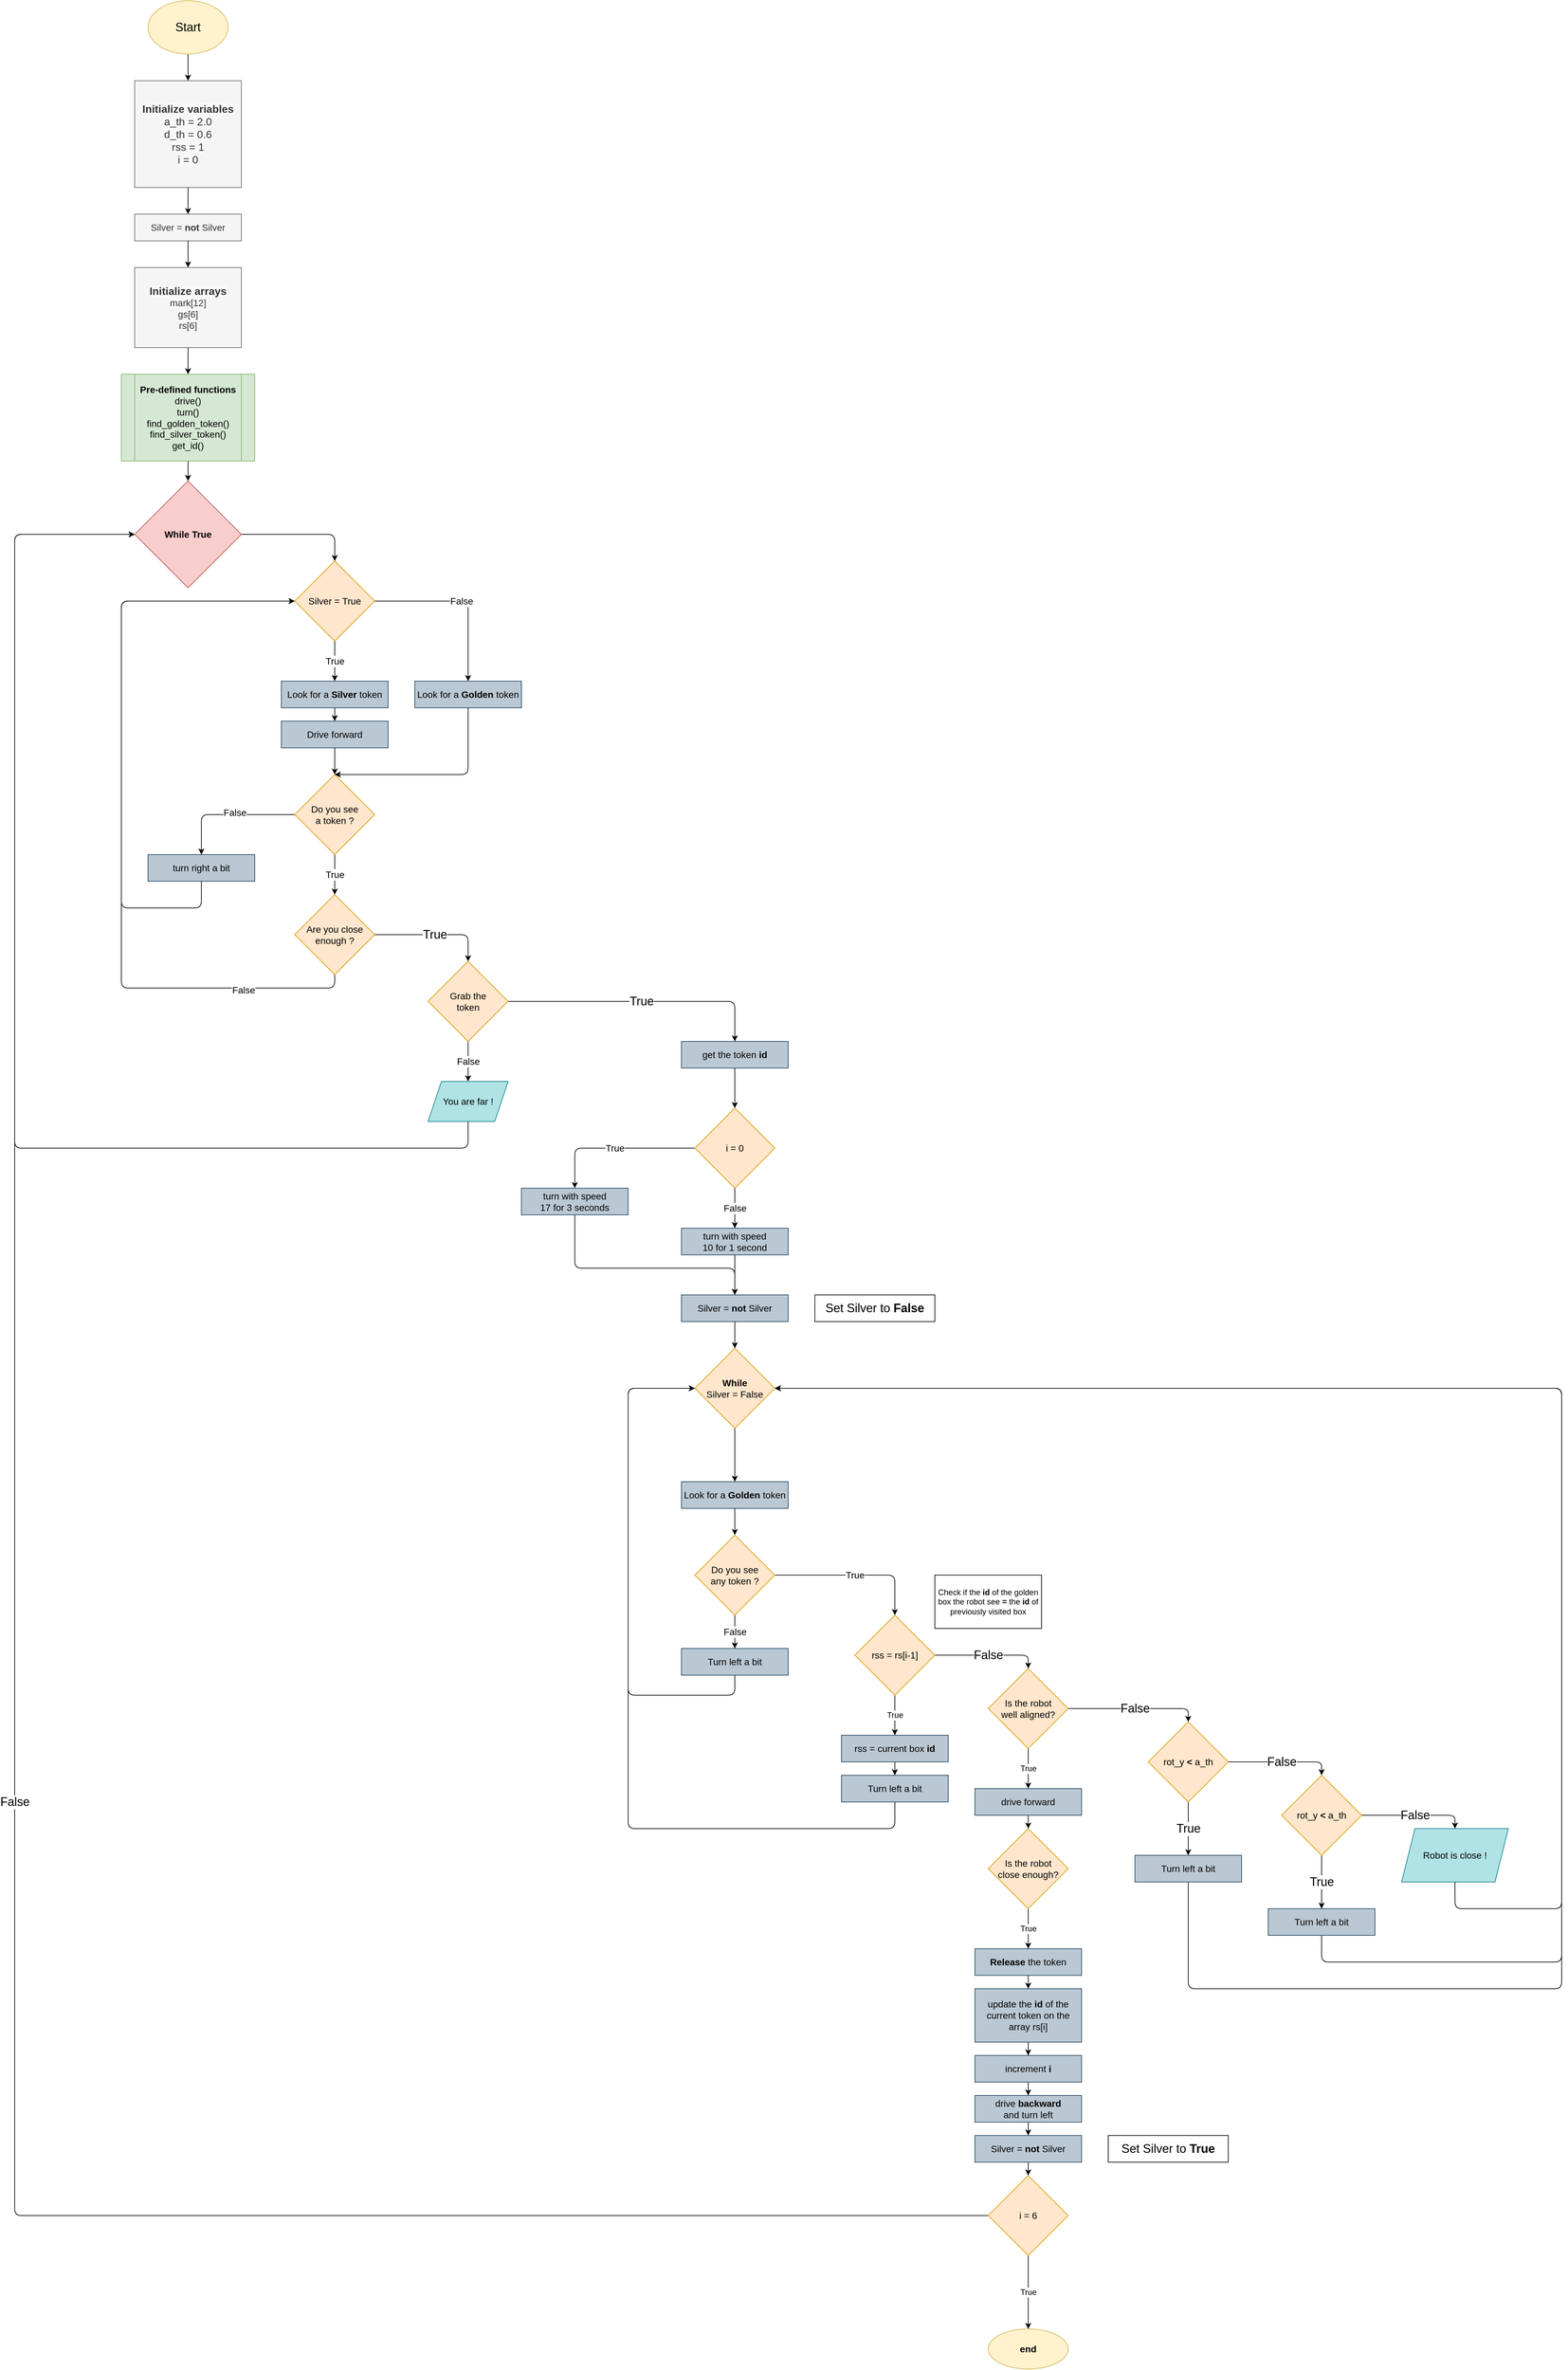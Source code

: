 <mxfile>
    <diagram id="DGXd8DuWqoepTAZFk0fV" name="Page-1">
        <mxGraphModel dx="3757" dy="1713" grid="1" gridSize="10" guides="1" tooltips="1" connect="1" arrows="1" fold="1" page="1" pageScale="1" pageWidth="850" pageHeight="1100" background="#FFFFFF" math="0" shadow="0">
            <root>
                <mxCell id="0"/>
                <mxCell id="1" parent="0"/>
                <mxCell id="15" style="edgeStyle=none;html=1;entryX=0.5;entryY=0;entryDx=0;entryDy=0;fontSize=14;" edge="1" parent="1" source="2" target="5">
                    <mxGeometry relative="1" as="geometry"/>
                </mxCell>
                <mxCell id="2" value="&lt;font style=&quot;font-size: 18px&quot;&gt;Start&lt;/font&gt;" style="ellipse;whiteSpace=wrap;html=1;fillColor=#fff2cc;strokeColor=#d6b656;" vertex="1" parent="1">
                    <mxGeometry x="80" y="40" width="120" height="80" as="geometry"/>
                </mxCell>
                <mxCell id="16" style="edgeStyle=none;html=1;entryX=0.5;entryY=0;entryDx=0;entryDy=0;fontSize=14;" edge="1" parent="1" source="5" target="6">
                    <mxGeometry relative="1" as="geometry"/>
                </mxCell>
                <mxCell id="5" value="&lt;span style=&quot;color: rgb(51 , 51 , 51) ; font-family: &amp;#34;helvetica&amp;#34; ; font-size: medium ; font-style: normal ; letter-spacing: normal ; text-align: center ; text-indent: 0px ; text-transform: none ; word-spacing: 0px ; background-color: rgb(248 , 249 , 250) ; display: inline ; float: none&quot;&gt;&lt;b&gt;Initialize variables&lt;/b&gt;&lt;/span&gt;&lt;br style=&quot;color: rgb(51 , 51 , 51) ; font-family: &amp;#34;helvetica&amp;#34; ; font-size: medium ; font-style: normal ; font-weight: 400 ; letter-spacing: normal ; text-align: center ; text-indent: 0px ; text-transform: none ; word-spacing: 0px ; background-color: rgb(248 , 249 , 250)&quot;&gt;&lt;span style=&quot;color: rgb(51 , 51 , 51) ; font-family: &amp;#34;helvetica&amp;#34; ; font-size: medium ; font-style: normal ; font-weight: 400 ; letter-spacing: normal ; text-align: center ; text-indent: 0px ; text-transform: none ; word-spacing: 0px ; background-color: rgb(248 , 249 , 250) ; display: inline ; float: none&quot;&gt;a_th = 2.0&lt;/span&gt;&lt;br style=&quot;color: rgb(51 , 51 , 51) ; font-family: &amp;#34;helvetica&amp;#34; ; font-size: medium ; font-style: normal ; font-weight: 400 ; letter-spacing: normal ; text-align: center ; text-indent: 0px ; text-transform: none ; word-spacing: 0px ; background-color: rgb(248 , 249 , 250)&quot;&gt;&lt;span style=&quot;color: rgb(51 , 51 , 51) ; font-family: &amp;#34;helvetica&amp;#34; ; font-size: medium ; font-style: normal ; font-weight: 400 ; letter-spacing: normal ; text-align: center ; text-indent: 0px ; text-transform: none ; word-spacing: 0px ; background-color: rgb(248 , 249 , 250) ; display: inline ; float: none&quot;&gt;d_th = 0.6&lt;/span&gt;&lt;br style=&quot;color: rgb(51 , 51 , 51) ; font-family: &amp;#34;helvetica&amp;#34; ; font-size: medium ; font-style: normal ; font-weight: 400 ; letter-spacing: normal ; text-align: center ; text-indent: 0px ; text-transform: none ; word-spacing: 0px ; background-color: rgb(248 , 249 , 250)&quot;&gt;&lt;span style=&quot;color: rgb(51 , 51 , 51) ; font-family: &amp;#34;helvetica&amp;#34; ; font-size: medium ; font-style: normal ; font-weight: 400 ; letter-spacing: normal ; text-align: center ; text-indent: 0px ; text-transform: none ; word-spacing: 0px ; background-color: rgb(248 , 249 , 250) ; display: inline ; float: none&quot;&gt;rss = 1&lt;/span&gt;&lt;br style=&quot;color: rgb(51 , 51 , 51) ; font-family: &amp;#34;helvetica&amp;#34; ; font-size: medium ; font-style: normal ; font-weight: 400 ; letter-spacing: normal ; text-align: center ; text-indent: 0px ; text-transform: none ; word-spacing: 0px ; background-color: rgb(248 , 249 , 250)&quot;&gt;&lt;span style=&quot;color: rgb(51 , 51 , 51) ; font-family: &amp;#34;helvetica&amp;#34; ; font-size: medium ; font-style: normal ; font-weight: 400 ; letter-spacing: normal ; text-align: center ; text-indent: 0px ; text-transform: none ; word-spacing: 0px ; background-color: rgb(248 , 249 , 250) ; display: inline ; float: none&quot;&gt;i = 0&lt;/span&gt;" style="whiteSpace=wrap;html=1;aspect=fixed;fontSize=12;fillColor=#f5f5f5;fontColor=#333333;strokeColor=#666666;" vertex="1" parent="1">
                    <mxGeometry x="60" y="160" width="160" height="160" as="geometry"/>
                </mxCell>
                <mxCell id="17" style="edgeStyle=none;html=1;fontSize=14;" edge="1" parent="1" source="6" target="9">
                    <mxGeometry relative="1" as="geometry"/>
                </mxCell>
                <mxCell id="6" value="&lt;font style=&quot;font-size: 14px&quot;&gt;Silver = &lt;b&gt;not &lt;/b&gt;Silver&lt;/font&gt;" style="rounded=0;whiteSpace=wrap;html=1;fontSize=12;fillColor=#f5f5f5;fontColor=#333333;strokeColor=#666666;" vertex="1" parent="1">
                    <mxGeometry x="60" y="360" width="160" height="40" as="geometry"/>
                </mxCell>
                <mxCell id="18" style="edgeStyle=none;html=1;entryX=0.5;entryY=0;entryDx=0;entryDy=0;fontSize=14;" edge="1" parent="1" source="9" target="14">
                    <mxGeometry relative="1" as="geometry"/>
                </mxCell>
                <mxCell id="9" value="&lt;span style=&quot;color: rgb(51, 51, 51); font-style: normal; font-weight: 400; letter-spacing: normal; text-align: center; text-indent: 0px; text-transform: none; word-spacing: 0px; font-family: helvetica; font-size: medium; background-color: rgb(248, 249, 250); display: inline; float: none;&quot;&gt;&lt;b&gt;Initialize arrays&lt;/b&gt;&lt;/span&gt;&lt;br style=&quot;color: rgb(51, 51, 51); font-style: normal; font-weight: 400; letter-spacing: normal; text-align: center; text-indent: 0px; text-transform: none; word-spacing: 0px; font-family: helvetica; font-size: medium; background-color: rgb(248, 249, 250);&quot;&gt;&lt;font style=&quot;color: rgb(51, 51, 51); font-family: helvetica; font-style: normal; font-weight: 400; letter-spacing: normal; text-align: center; text-indent: 0px; text-transform: none; word-spacing: 0px; background-color: rgb(248, 249, 250); font-size: 14px;&quot;&gt;&lt;font face=&quot;helvetica&quot;&gt;mark[12]&lt;br&gt;&lt;/font&gt;gs[6]&lt;br&gt;rs[6]&lt;/font&gt;" style="rounded=0;whiteSpace=wrap;html=1;fontSize=14;fillColor=#f5f5f5;fontColor=#333333;strokeColor=#666666;" vertex="1" parent="1">
                    <mxGeometry x="60" y="440" width="160" height="120" as="geometry"/>
                </mxCell>
                <mxCell id="20" style="edgeStyle=none;html=1;fontSize=14;" edge="1" parent="1" source="14" target="19">
                    <mxGeometry relative="1" as="geometry"/>
                </mxCell>
                <mxCell id="14" value="&lt;b&gt;Pre-defined functions&lt;/b&gt;&lt;br&gt;drive()&lt;br&gt;turn()&lt;br&gt;find_golden_token()&lt;br&gt;find_silver_token()&lt;br&gt;get_id()" style="shape=process;whiteSpace=wrap;html=1;backgroundOutline=1;fontSize=14;fillColor=#d5e8d4;strokeColor=#82b366;" vertex="1" parent="1">
                    <mxGeometry x="40" y="600" width="200" height="130" as="geometry"/>
                </mxCell>
                <mxCell id="29" style="edgeStyle=none;html=1;fontSize=14;entryX=0.5;entryY=0;entryDx=0;entryDy=0;" edge="1" parent="1" source="19" target="21">
                    <mxGeometry relative="1" as="geometry">
                        <mxPoint x="360" y="840" as="targetPoint"/>
                        <Array as="points">
                            <mxPoint x="360" y="840"/>
                        </Array>
                    </mxGeometry>
                </mxCell>
                <mxCell id="19" value="&lt;b&gt;While True&lt;/b&gt;" style="rhombus;whiteSpace=wrap;html=1;fontSize=14;fillColor=#f8cecc;strokeColor=#b85450;" vertex="1" parent="1">
                    <mxGeometry x="60" y="760" width="160" height="160" as="geometry"/>
                </mxCell>
                <mxCell id="24" value="True" style="edgeStyle=none;html=1;entryX=0.5;entryY=0;entryDx=0;entryDy=0;fontSize=14;" edge="1" parent="1" source="21" target="22">
                    <mxGeometry relative="1" as="geometry"/>
                </mxCell>
                <mxCell id="31" value="False" style="edgeStyle=none;html=1;entryX=0.5;entryY=0;entryDx=0;entryDy=0;fontSize=14;" edge="1" parent="1" source="21" target="30">
                    <mxGeometry relative="1" as="geometry">
                        <Array as="points">
                            <mxPoint x="560" y="940"/>
                        </Array>
                    </mxGeometry>
                </mxCell>
                <mxCell id="21" value="Silver = True" style="rhombus;whiteSpace=wrap;html=1;fontSize=14;fillColor=#ffe6cc;strokeColor=#d79b00;" vertex="1" parent="1">
                    <mxGeometry x="300" y="880" width="120" height="120" as="geometry"/>
                </mxCell>
                <mxCell id="26" style="edgeStyle=none;html=1;entryX=0.5;entryY=0;entryDx=0;entryDy=0;fontSize=14;" edge="1" parent="1" source="22" target="25">
                    <mxGeometry relative="1" as="geometry"/>
                </mxCell>
                <mxCell id="22" value="Look for a &lt;b&gt;Silver &lt;/b&gt;token" style="rounded=0;whiteSpace=wrap;html=1;fontSize=14;fillColor=#bac8d3;strokeColor=#23445d;" vertex="1" parent="1">
                    <mxGeometry x="280" y="1060" width="160" height="40" as="geometry"/>
                </mxCell>
                <mxCell id="33" style="edgeStyle=none;html=1;fontSize=14;" edge="1" parent="1" source="25" target="32">
                    <mxGeometry relative="1" as="geometry"/>
                </mxCell>
                <mxCell id="25" value="Drive forward" style="rounded=0;whiteSpace=wrap;html=1;fontSize=14;fillColor=#bac8d3;strokeColor=#23445d;" vertex="1" parent="1">
                    <mxGeometry x="280" y="1120" width="160" height="40" as="geometry"/>
                </mxCell>
                <mxCell id="45" style="edgeStyle=none;html=1;entryX=0.5;entryY=0;entryDx=0;entryDy=0;fontSize=14;" edge="1" parent="1" source="30" target="32">
                    <mxGeometry relative="1" as="geometry">
                        <Array as="points">
                            <mxPoint x="560" y="1200"/>
                        </Array>
                    </mxGeometry>
                </mxCell>
                <mxCell id="30" value="Look for a &lt;b&gt;Golden &lt;/b&gt;token" style="rounded=0;whiteSpace=wrap;html=1;fontSize=14;fillColor=#bac8d3;strokeColor=#23445d;" vertex="1" parent="1">
                    <mxGeometry x="480" y="1060" width="160" height="40" as="geometry"/>
                </mxCell>
                <mxCell id="36" style="edgeStyle=none;html=1;entryX=0.5;entryY=0;entryDx=0;entryDy=0;fontSize=14;" edge="1" parent="1" source="32" target="35">
                    <mxGeometry relative="1" as="geometry">
                        <Array as="points">
                            <mxPoint x="160" y="1260"/>
                        </Array>
                    </mxGeometry>
                </mxCell>
                <mxCell id="37" value="False" style="edgeLabel;html=1;align=center;verticalAlign=middle;resizable=0;points=[];fontSize=14;" vertex="1" connectable="0" parent="36">
                    <mxGeometry x="-0.102" y="-3" relative="1" as="geometry">
                        <mxPoint as="offset"/>
                    </mxGeometry>
                </mxCell>
                <mxCell id="51" value="True" style="edgeStyle=none;html=1;entryX=0.5;entryY=0;entryDx=0;entryDy=0;fontSize=14;" edge="1" parent="1" source="32" target="44">
                    <mxGeometry relative="1" as="geometry"/>
                </mxCell>
                <mxCell id="32" value="Do you see&lt;br&gt;a token ?" style="rhombus;whiteSpace=wrap;html=1;fontSize=14;fillColor=#ffe6cc;strokeColor=#d79b00;" vertex="1" parent="1">
                    <mxGeometry x="300" y="1200" width="120" height="120" as="geometry"/>
                </mxCell>
                <mxCell id="41" style="edgeStyle=none;html=1;fontSize=14;entryX=0;entryY=0.5;entryDx=0;entryDy=0;" edge="1" parent="1" source="35" target="21">
                    <mxGeometry relative="1" as="geometry">
                        <mxPoint x="40" y="940" as="targetPoint"/>
                        <Array as="points">
                            <mxPoint x="160" y="1400"/>
                            <mxPoint x="40" y="1400"/>
                            <mxPoint x="40" y="940"/>
                        </Array>
                    </mxGeometry>
                </mxCell>
                <mxCell id="35" value="turn right a bit" style="rounded=0;whiteSpace=wrap;html=1;fontSize=14;fillColor=#bac8d3;strokeColor=#23445d;" vertex="1" parent="1">
                    <mxGeometry x="80" y="1320" width="160" height="40" as="geometry"/>
                </mxCell>
                <mxCell id="53" style="edgeStyle=none;html=1;entryX=0;entryY=0.5;entryDx=0;entryDy=0;fontSize=14;" edge="1" parent="1" source="44" target="21">
                    <mxGeometry relative="1" as="geometry">
                        <Array as="points">
                            <mxPoint x="360" y="1520"/>
                            <mxPoint x="40" y="1520"/>
                            <mxPoint x="40" y="940"/>
                        </Array>
                    </mxGeometry>
                </mxCell>
                <mxCell id="77" value="False" style="edgeLabel;html=1;align=center;verticalAlign=middle;resizable=0;points=[];fontSize=14;" vertex="1" connectable="0" parent="53">
                    <mxGeometry x="-0.733" y="3" relative="1" as="geometry">
                        <mxPoint as="offset"/>
                    </mxGeometry>
                </mxCell>
                <mxCell id="135" value="True" style="edgeStyle=none;html=1;entryX=0.5;entryY=0;entryDx=0;entryDy=0;fontSize=18;" edge="1" parent="1" source="44" target="49">
                    <mxGeometry relative="1" as="geometry">
                        <Array as="points">
                            <mxPoint x="560" y="1440"/>
                        </Array>
                    </mxGeometry>
                </mxCell>
                <mxCell id="44" value="Are you close&lt;br&gt;enough ?" style="rhombus;whiteSpace=wrap;html=1;fontSize=14;fillColor=#ffe6cc;strokeColor=#d79b00;" vertex="1" parent="1">
                    <mxGeometry x="300" y="1380" width="120" height="120" as="geometry"/>
                </mxCell>
                <mxCell id="67" value="False" style="edgeStyle=none;html=1;fontSize=14;" edge="1" parent="1" source="49">
                    <mxGeometry relative="1" as="geometry">
                        <mxPoint x="560" y="1660" as="targetPoint"/>
                    </mxGeometry>
                </mxCell>
                <mxCell id="139" value="True" style="edgeStyle=none;html=1;entryX=0.5;entryY=0;entryDx=0;entryDy=0;fontSize=18;" edge="1" parent="1" source="49" target="54">
                    <mxGeometry relative="1" as="geometry">
                        <Array as="points">
                            <mxPoint x="960" y="1540"/>
                        </Array>
                    </mxGeometry>
                </mxCell>
                <mxCell id="49" value="Grab the&lt;br&gt;token" style="rhombus;whiteSpace=wrap;html=1;fontSize=14;fillColor=#ffe6cc;strokeColor=#d79b00;" vertex="1" parent="1">
                    <mxGeometry x="500" y="1480" width="120" height="120" as="geometry"/>
                </mxCell>
                <mxCell id="57" style="edgeStyle=none;html=1;entryX=0.5;entryY=0;entryDx=0;entryDy=0;fontSize=14;" edge="1" parent="1" source="54" target="56">
                    <mxGeometry relative="1" as="geometry"/>
                </mxCell>
                <mxCell id="54" value="get the token &lt;b&gt;id&lt;/b&gt;" style="rounded=0;whiteSpace=wrap;html=1;fontSize=14;fillColor=#bac8d3;strokeColor=#23445d;" vertex="1" parent="1">
                    <mxGeometry x="880" y="1600" width="160" height="40" as="geometry"/>
                </mxCell>
                <mxCell id="59" value="True" style="edgeStyle=none;html=1;entryX=0.5;entryY=0;entryDx=0;entryDy=0;fontSize=14;" edge="1" parent="1" source="56" target="58">
                    <mxGeometry relative="1" as="geometry">
                        <Array as="points">
                            <mxPoint x="720" y="1760"/>
                        </Array>
                    </mxGeometry>
                </mxCell>
                <mxCell id="61" value="False" style="edgeStyle=none;html=1;entryX=0.5;entryY=0;entryDx=0;entryDy=0;fontSize=14;" edge="1" parent="1" source="56" target="60">
                    <mxGeometry relative="1" as="geometry"/>
                </mxCell>
                <mxCell id="56" value="i = 0" style="rhombus;whiteSpace=wrap;html=1;fontSize=14;fillColor=#ffe6cc;strokeColor=#d79b00;" vertex="1" parent="1">
                    <mxGeometry x="900" y="1700" width="120" height="120" as="geometry"/>
                </mxCell>
                <mxCell id="63" style="edgeStyle=none;html=1;entryX=0.5;entryY=0;entryDx=0;entryDy=0;fontSize=14;" edge="1" parent="1" source="58" target="62">
                    <mxGeometry relative="1" as="geometry">
                        <Array as="points">
                            <mxPoint x="720" y="1940"/>
                            <mxPoint x="960" y="1940"/>
                        </Array>
                    </mxGeometry>
                </mxCell>
                <mxCell id="58" value="turn with speed&lt;br&gt;17 for 3 seconds" style="rounded=0;whiteSpace=wrap;html=1;fontSize=14;fillColor=#bac8d3;strokeColor=#23445d;" vertex="1" parent="1">
                    <mxGeometry x="640" y="1820" width="160" height="40" as="geometry"/>
                </mxCell>
                <mxCell id="64" style="edgeStyle=none;html=1;entryX=0.5;entryY=0;entryDx=0;entryDy=0;fontSize=14;" edge="1" parent="1" source="60" target="62">
                    <mxGeometry relative="1" as="geometry"/>
                </mxCell>
                <mxCell id="60" value="turn with speed&lt;br&gt;10 for 1 second" style="rounded=0;whiteSpace=wrap;html=1;fontSize=14;fillColor=#bac8d3;strokeColor=#23445d;" vertex="1" parent="1">
                    <mxGeometry x="880" y="1880" width="160" height="40" as="geometry"/>
                </mxCell>
                <mxCell id="71" style="edgeStyle=none;html=1;entryX=0.5;entryY=0;entryDx=0;entryDy=0;fontSize=14;" edge="1" parent="1" source="62" target="70">
                    <mxGeometry relative="1" as="geometry"/>
                </mxCell>
                <mxCell id="62" value="Silver = &lt;b&gt;not &lt;/b&gt;Silver" style="rounded=0;whiteSpace=wrap;html=1;fontSize=14;fillColor=#bac8d3;strokeColor=#23445d;" vertex="1" parent="1">
                    <mxGeometry x="880" y="1980" width="160" height="40" as="geometry"/>
                </mxCell>
                <mxCell id="137" style="edgeStyle=none;html=1;entryX=0;entryY=0.5;entryDx=0;entryDy=0;fontSize=18;" edge="1" parent="1" source="68" target="19">
                    <mxGeometry relative="1" as="geometry">
                        <Array as="points">
                            <mxPoint x="560" y="1760"/>
                            <mxPoint x="-120" y="1760"/>
                            <mxPoint x="-120" y="840"/>
                        </Array>
                    </mxGeometry>
                </mxCell>
                <mxCell id="68" value="You are far !" style="shape=parallelogram;perimeter=parallelogramPerimeter;whiteSpace=wrap;html=1;fixedSize=1;fontSize=14;fillColor=#b0e3e6;strokeColor=#0e8088;" vertex="1" parent="1">
                    <mxGeometry x="500" y="1660" width="120" height="60" as="geometry"/>
                </mxCell>
                <mxCell id="133" style="edgeStyle=none;html=1;entryX=0.5;entryY=0;entryDx=0;entryDy=0;fontSize=18;" edge="1" parent="1" source="70" target="72">
                    <mxGeometry relative="1" as="geometry"/>
                </mxCell>
                <mxCell id="70" value="&lt;b&gt;While&lt;/b&gt;&lt;br&gt;Silver = False" style="rhombus;whiteSpace=wrap;html=1;fontSize=14;fillColor=#ffe6cc;strokeColor=#d79b00;" vertex="1" parent="1">
                    <mxGeometry x="900" y="2060" width="120" height="120" as="geometry"/>
                </mxCell>
                <mxCell id="76" style="edgeStyle=none;html=1;fontSize=14;" edge="1" parent="1" source="72" target="75">
                    <mxGeometry relative="1" as="geometry"/>
                </mxCell>
                <mxCell id="72" value="Look for a &lt;b&gt;Golden &lt;/b&gt;token" style="rounded=0;whiteSpace=wrap;html=1;fontSize=14;fillColor=#bac8d3;strokeColor=#23445d;" vertex="1" parent="1">
                    <mxGeometry x="880" y="2260" width="160" height="40" as="geometry"/>
                </mxCell>
                <mxCell id="82" value="False" style="edgeStyle=none;html=1;entryX=0.5;entryY=0;entryDx=0;entryDy=0;fontSize=14;" edge="1" parent="1" source="75" target="78">
                    <mxGeometry relative="1" as="geometry"/>
                </mxCell>
                <mxCell id="85" value="True" style="edgeStyle=none;html=1;entryX=0.5;entryY=0;entryDx=0;entryDy=0;fontSize=14;" edge="1" parent="1" source="75" target="83">
                    <mxGeometry relative="1" as="geometry">
                        <Array as="points">
                            <mxPoint x="1200" y="2400"/>
                        </Array>
                    </mxGeometry>
                </mxCell>
                <mxCell id="75" value="Do you see&lt;br&gt;any token ?" style="rhombus;whiteSpace=wrap;html=1;fontSize=14;fillColor=#ffe6cc;strokeColor=#d79b00;" vertex="1" parent="1">
                    <mxGeometry x="900" y="2340" width="120" height="120" as="geometry"/>
                </mxCell>
                <mxCell id="81" style="edgeStyle=none;html=1;entryX=0;entryY=0.5;entryDx=0;entryDy=0;fontSize=14;" edge="1" parent="1" source="78" target="70">
                    <mxGeometry relative="1" as="geometry">
                        <Array as="points">
                            <mxPoint x="960" y="2580"/>
                            <mxPoint x="800" y="2580"/>
                            <mxPoint x="800" y="2120"/>
                        </Array>
                    </mxGeometry>
                </mxCell>
                <mxCell id="78" value="Turn left a bit" style="rounded=0;whiteSpace=wrap;html=1;fontSize=14;fillColor=#bac8d3;strokeColor=#23445d;" vertex="1" parent="1">
                    <mxGeometry x="880" y="2510" width="160" height="40" as="geometry"/>
                </mxCell>
                <mxCell id="89" value="True" style="edgeStyle=none;html=1;entryX=0.5;entryY=0;entryDx=0;entryDy=0;fontSize=12;" edge="1" parent="1" source="83" target="87">
                    <mxGeometry relative="1" as="geometry"/>
                </mxCell>
                <mxCell id="93" value="&lt;font style=&quot;font-size: 18px&quot;&gt;False&lt;/font&gt;" style="edgeStyle=none;html=1;entryX=0.5;entryY=0;entryDx=0;entryDy=0;fontSize=12;" edge="1" parent="1" source="83" target="92">
                    <mxGeometry relative="1" as="geometry">
                        <Array as="points">
                            <mxPoint x="1400" y="2520"/>
                        </Array>
                    </mxGeometry>
                </mxCell>
                <mxCell id="83" value="rss = rs[i-1]" style="rhombus;whiteSpace=wrap;html=1;fontSize=14;fillColor=#ffe6cc;strokeColor=#d79b00;" vertex="1" parent="1">
                    <mxGeometry x="1140" y="2460" width="120" height="120" as="geometry"/>
                </mxCell>
                <mxCell id="86" value="Check if the &lt;b&gt;id &lt;/b&gt;of the golden box the robot see &lt;b&gt;= &lt;/b&gt;the &lt;b&gt;id &lt;/b&gt;of previously visited box" style="text;html=1;align=center;verticalAlign=middle;whiteSpace=wrap;rounded=0;fontSize=12;fillColor=default;strokeColor=default;" vertex="1" parent="1">
                    <mxGeometry x="1260" y="2400" width="160" height="80" as="geometry"/>
                </mxCell>
                <mxCell id="90" style="edgeStyle=none;html=1;fontSize=12;" edge="1" parent="1" source="87" target="88">
                    <mxGeometry relative="1" as="geometry"/>
                </mxCell>
                <mxCell id="87" value="rss = current box &lt;b&gt;id&lt;/b&gt;" style="rounded=0;whiteSpace=wrap;html=1;fontSize=14;fillColor=#bac8d3;strokeColor=#23445d;" vertex="1" parent="1">
                    <mxGeometry x="1120" y="2640" width="160" height="40" as="geometry"/>
                </mxCell>
                <mxCell id="91" style="edgeStyle=none;html=1;entryX=0;entryY=0.5;entryDx=0;entryDy=0;fontSize=12;" edge="1" parent="1" source="88" target="70">
                    <mxGeometry relative="1" as="geometry">
                        <Array as="points">
                            <mxPoint x="1200" y="2780"/>
                            <mxPoint x="800" y="2780"/>
                            <mxPoint x="800" y="2120"/>
                        </Array>
                    </mxGeometry>
                </mxCell>
                <mxCell id="88" value="Turn left a bit" style="rounded=0;whiteSpace=wrap;html=1;fontSize=14;fillColor=#bac8d3;strokeColor=#23445d;" vertex="1" parent="1">
                    <mxGeometry x="1120" y="2700" width="160" height="40" as="geometry"/>
                </mxCell>
                <mxCell id="95" value="True" style="edgeStyle=none;html=1;entryX=0.5;entryY=0;entryDx=0;entryDy=0;fontSize=12;" edge="1" parent="1" source="92" target="94">
                    <mxGeometry relative="1" as="geometry"/>
                </mxCell>
                <mxCell id="119" value="False" style="edgeStyle=none;html=1;entryX=0.5;entryY=0;entryDx=0;entryDy=0;fontSize=18;" edge="1" parent="1" source="92" target="117">
                    <mxGeometry relative="1" as="geometry">
                        <Array as="points">
                            <mxPoint x="1640" y="2600"/>
                        </Array>
                    </mxGeometry>
                </mxCell>
                <mxCell id="92" value="Is the robot&lt;br&gt;well aligned?" style="rhombus;whiteSpace=wrap;html=1;fontSize=14;fillColor=#ffe6cc;strokeColor=#d79b00;" vertex="1" parent="1">
                    <mxGeometry x="1340" y="2540" width="120" height="120" as="geometry"/>
                </mxCell>
                <mxCell id="97" style="edgeStyle=none;html=1;fontSize=12;" edge="1" parent="1" source="94" target="96">
                    <mxGeometry relative="1" as="geometry"/>
                </mxCell>
                <mxCell id="94" value="drive forward" style="rounded=0;whiteSpace=wrap;html=1;fontSize=14;fillColor=#bac8d3;strokeColor=#23445d;" vertex="1" parent="1">
                    <mxGeometry x="1320" y="2720" width="160" height="40" as="geometry"/>
                </mxCell>
                <mxCell id="99" value="True" style="edgeStyle=none;html=1;entryX=0.5;entryY=0;entryDx=0;entryDy=0;fontSize=12;" edge="1" parent="1" source="96" target="98">
                    <mxGeometry relative="1" as="geometry"/>
                </mxCell>
                <mxCell id="96" value="Is the robot&lt;br&gt;close enough?" style="rhombus;whiteSpace=wrap;html=1;fontSize=14;fillColor=#ffe6cc;strokeColor=#d79b00;" vertex="1" parent="1">
                    <mxGeometry x="1340" y="2780" width="120" height="120" as="geometry"/>
                </mxCell>
                <mxCell id="104" style="edgeStyle=none;html=1;fontSize=12;" edge="1" parent="1" source="98" target="100">
                    <mxGeometry relative="1" as="geometry"/>
                </mxCell>
                <mxCell id="98" value="&lt;b&gt;Release&lt;/b&gt; the token" style="rounded=0;whiteSpace=wrap;html=1;fontSize=14;fillColor=#bac8d3;strokeColor=#23445d;" vertex="1" parent="1">
                    <mxGeometry x="1320" y="2960" width="160" height="40" as="geometry"/>
                </mxCell>
                <mxCell id="105" style="edgeStyle=none;html=1;fontSize=12;" edge="1" parent="1" source="100" target="101">
                    <mxGeometry relative="1" as="geometry"/>
                </mxCell>
                <mxCell id="100" value="update the &lt;b&gt;id &lt;/b&gt;of the current token on the array rs[i]" style="rounded=0;whiteSpace=wrap;html=1;fontSize=14;fillColor=#bac8d3;strokeColor=#23445d;" vertex="1" parent="1">
                    <mxGeometry x="1320" y="3020" width="160" height="80" as="geometry"/>
                </mxCell>
                <mxCell id="106" style="edgeStyle=none;html=1;entryX=0.5;entryY=0;entryDx=0;entryDy=0;fontSize=12;" edge="1" parent="1" source="101" target="102">
                    <mxGeometry relative="1" as="geometry"/>
                </mxCell>
                <mxCell id="101" value="increment&lt;b&gt; i&lt;/b&gt;" style="rounded=0;whiteSpace=wrap;html=1;fontSize=14;fillColor=#bac8d3;strokeColor=#23445d;" vertex="1" parent="1">
                    <mxGeometry x="1320" y="3120" width="160" height="40" as="geometry"/>
                </mxCell>
                <mxCell id="107" style="edgeStyle=none;html=1;fontSize=12;" edge="1" parent="1" source="102" target="103">
                    <mxGeometry relative="1" as="geometry"/>
                </mxCell>
                <mxCell id="102" value="drive &lt;b&gt;backward&lt;br&gt;&lt;/b&gt;and turn left" style="rounded=0;whiteSpace=wrap;html=1;fontSize=14;fillColor=#bac8d3;strokeColor=#23445d;" vertex="1" parent="1">
                    <mxGeometry x="1320" y="3180" width="160" height="40" as="geometry"/>
                </mxCell>
                <mxCell id="109" style="edgeStyle=none;html=1;entryX=0.5;entryY=0;entryDx=0;entryDy=0;fontSize=12;" edge="1" parent="1" source="103" target="108">
                    <mxGeometry relative="1" as="geometry"/>
                </mxCell>
                <mxCell id="103" value="Silver = &lt;b&gt;not &lt;/b&gt;Silver" style="rounded=0;whiteSpace=wrap;html=1;fontSize=14;fillColor=#bac8d3;strokeColor=#23445d;" vertex="1" parent="1">
                    <mxGeometry x="1320" y="3240" width="160" height="40" as="geometry"/>
                </mxCell>
                <mxCell id="114" value="True" style="edgeStyle=none;html=1;fontSize=12;" edge="1" parent="1" source="108" target="113">
                    <mxGeometry relative="1" as="geometry"/>
                </mxCell>
                <mxCell id="140" value="False" style="edgeStyle=none;html=1;entryX=0;entryY=0.5;entryDx=0;entryDy=0;fontSize=18;" edge="1" parent="1" source="108" target="19">
                    <mxGeometry relative="1" as="geometry">
                        <Array as="points">
                            <mxPoint x="-120" y="3360"/>
                            <mxPoint x="-120" y="840"/>
                        </Array>
                    </mxGeometry>
                </mxCell>
                <mxCell id="108" value="i = 6" style="rhombus;whiteSpace=wrap;html=1;fontSize=14;fillColor=#ffe6cc;strokeColor=#d79b00;" vertex="1" parent="1">
                    <mxGeometry x="1340" y="3300" width="120" height="120" as="geometry"/>
                </mxCell>
                <mxCell id="113" value="&lt;b&gt;end&lt;/b&gt;" style="ellipse;whiteSpace=wrap;html=1;fontSize=14;fillColor=#fff2cc;strokeColor=#d6b656;" vertex="1" parent="1">
                    <mxGeometry x="1340" y="3530" width="120" height="60" as="geometry"/>
                </mxCell>
                <mxCell id="122" value="True" style="edgeStyle=none;html=1;entryX=0.5;entryY=0;entryDx=0;entryDy=0;fontSize=18;" edge="1" parent="1" source="117" target="121">
                    <mxGeometry relative="1" as="geometry"/>
                </mxCell>
                <mxCell id="123" value="False" style="edgeStyle=none;html=1;entryX=0.5;entryY=0;entryDx=0;entryDy=0;fontSize=18;" edge="1" parent="1" source="117" target="120">
                    <mxGeometry relative="1" as="geometry">
                        <Array as="points">
                            <mxPoint x="1840" y="2680"/>
                        </Array>
                    </mxGeometry>
                </mxCell>
                <mxCell id="117" value="rot_y &lt;b&gt;&amp;lt;&lt;/b&gt; a_th" style="rhombus;whiteSpace=wrap;html=1;fontSize=14;fillColor=#ffe6cc;strokeColor=#d79b00;" vertex="1" parent="1">
                    <mxGeometry x="1580" y="2620" width="120" height="120" as="geometry"/>
                </mxCell>
                <mxCell id="125" value="True" style="edgeStyle=none;html=1;entryX=0.5;entryY=0;entryDx=0;entryDy=0;fontSize=18;" edge="1" parent="1" source="120" target="124">
                    <mxGeometry relative="1" as="geometry"/>
                </mxCell>
                <mxCell id="127" value="False" style="edgeStyle=none;html=1;fontSize=18;" edge="1" parent="1" source="120" target="128">
                    <mxGeometry relative="1" as="geometry">
                        <mxPoint x="2040.0" y="2780.0" as="targetPoint"/>
                        <Array as="points">
                            <mxPoint x="2040" y="2760"/>
                        </Array>
                    </mxGeometry>
                </mxCell>
                <mxCell id="120" value="rot_y &lt;b&gt;&amp;lt;&lt;/b&gt; a_th" style="rhombus;whiteSpace=wrap;html=1;fontSize=14;fillColor=#ffe6cc;strokeColor=#d79b00;" vertex="1" parent="1">
                    <mxGeometry x="1780" y="2700" width="120" height="120" as="geometry"/>
                </mxCell>
                <mxCell id="132" style="edgeStyle=none;html=1;entryX=1;entryY=0.5;entryDx=0;entryDy=0;fontSize=18;" edge="1" parent="1" source="121" target="70">
                    <mxGeometry relative="1" as="geometry">
                        <Array as="points">
                            <mxPoint x="1640" y="3020"/>
                            <mxPoint x="2200" y="3020"/>
                            <mxPoint x="2200" y="2120"/>
                        </Array>
                    </mxGeometry>
                </mxCell>
                <mxCell id="121" value="Turn left a bit" style="rounded=0;whiteSpace=wrap;html=1;fontSize=14;fillColor=#bac8d3;strokeColor=#23445d;" vertex="1" parent="1">
                    <mxGeometry x="1560" y="2820" width="160" height="40" as="geometry"/>
                </mxCell>
                <mxCell id="131" style="edgeStyle=none;html=1;entryX=1;entryY=0.5;entryDx=0;entryDy=0;fontSize=18;" edge="1" parent="1" source="124" target="70">
                    <mxGeometry relative="1" as="geometry">
                        <Array as="points">
                            <mxPoint x="1840" y="2980"/>
                            <mxPoint x="2200" y="2980"/>
                            <mxPoint x="2200" y="2120"/>
                        </Array>
                    </mxGeometry>
                </mxCell>
                <mxCell id="124" value="Turn left a bit" style="rounded=0;whiteSpace=wrap;html=1;fontSize=14;fillColor=#bac8d3;strokeColor=#23445d;" vertex="1" parent="1">
                    <mxGeometry x="1760" y="2900" width="160" height="40" as="geometry"/>
                </mxCell>
                <mxCell id="130" style="edgeStyle=none;html=1;entryX=1;entryY=0.5;entryDx=0;entryDy=0;fontSize=18;" edge="1" parent="1" source="128" target="70">
                    <mxGeometry relative="1" as="geometry">
                        <Array as="points">
                            <mxPoint x="2040" y="2900"/>
                            <mxPoint x="2200" y="2900"/>
                            <mxPoint x="2200" y="2120"/>
                        </Array>
                    </mxGeometry>
                </mxCell>
                <mxCell id="128" value="Robot is close !" style="shape=parallelogram;perimeter=parallelogramPerimeter;whiteSpace=wrap;html=1;fixedSize=1;fontSize=14;fillColor=#b0e3e6;strokeColor=#0e8088;" vertex="1" parent="1">
                    <mxGeometry x="1960" y="2780" width="160" height="80" as="geometry"/>
                </mxCell>
                <mxCell id="134" value="Set Silver to &lt;b&gt;False&lt;/b&gt;" style="text;html=1;align=center;verticalAlign=middle;whiteSpace=wrap;rounded=0;fontSize=18;fillColor=default;strokeColor=default;" vertex="1" parent="1">
                    <mxGeometry x="1080" y="1980" width="180" height="40" as="geometry"/>
                </mxCell>
                <mxCell id="141" value="Set Silver to &lt;b&gt;True&lt;/b&gt;" style="text;html=1;align=center;verticalAlign=middle;whiteSpace=wrap;rounded=0;fontSize=18;fillColor=default;strokeColor=default;" vertex="1" parent="1">
                    <mxGeometry x="1520" y="3240" width="180" height="40" as="geometry"/>
                </mxCell>
            </root>
        </mxGraphModel>
    </diagram>
</mxfile>